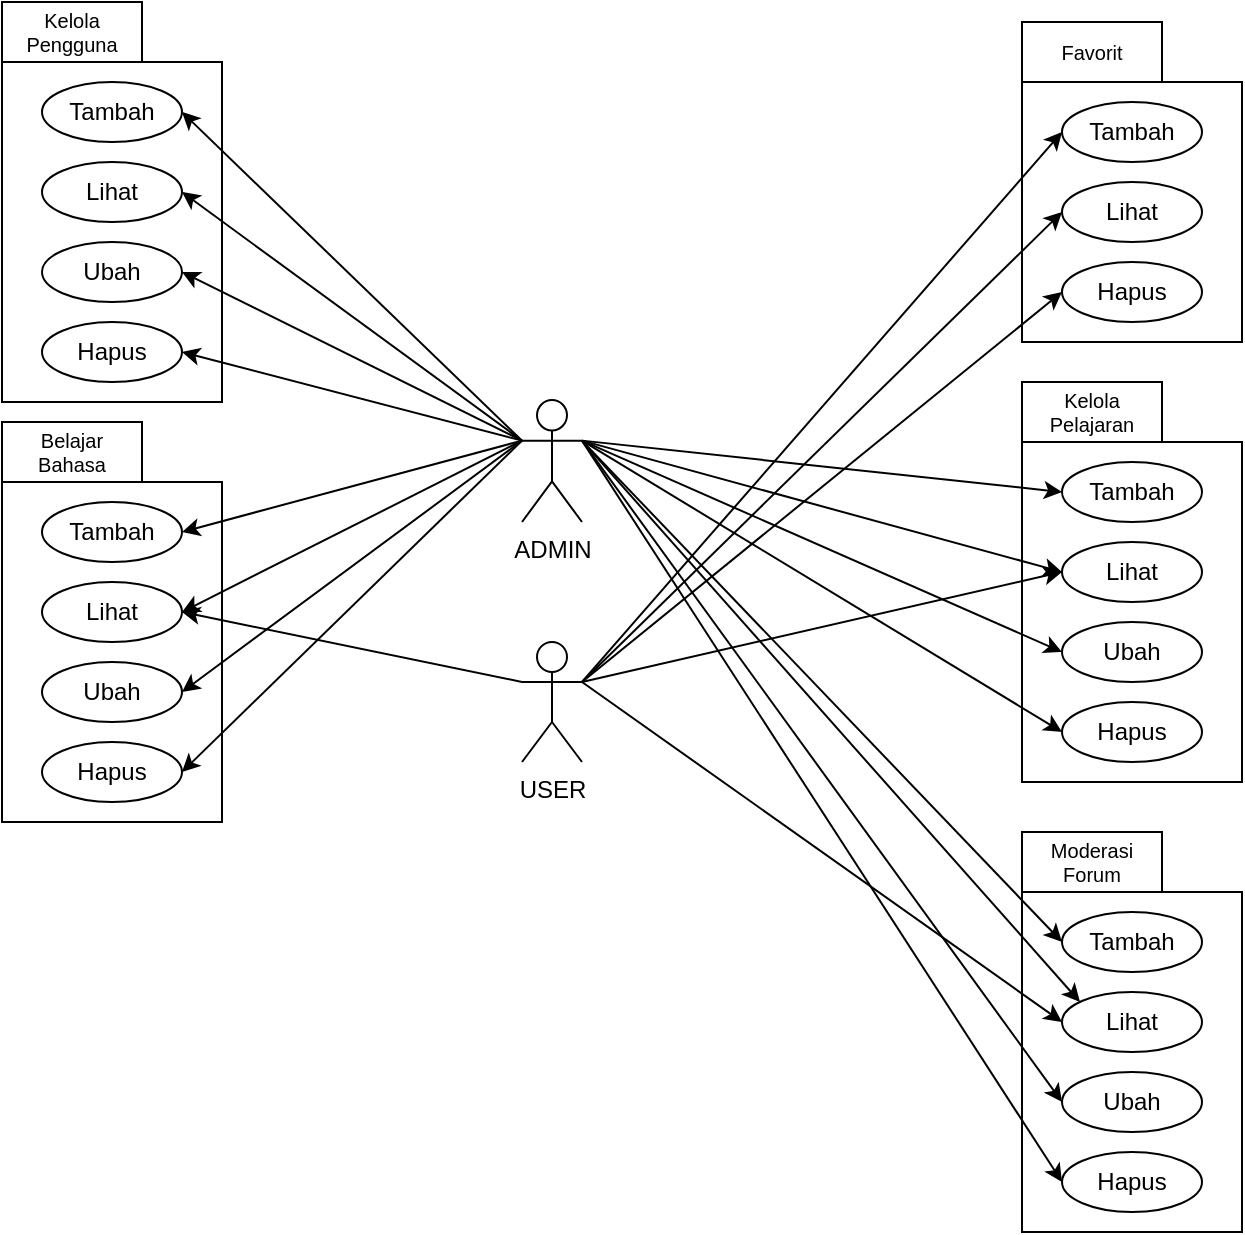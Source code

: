 <mxfile version="24.0.5" type="device">
  <diagram name="Page-1" id="r91gI6UuoR6IAJdptqaR">
    <mxGraphModel dx="1276" dy="743" grid="1" gridSize="10" guides="1" tooltips="1" connect="1" arrows="1" fold="1" page="1" pageScale="1" pageWidth="827" pageHeight="1169" math="0" shadow="0">
      <root>
        <mxCell id="0" />
        <mxCell id="1" parent="0" />
        <mxCell id="-wSuHcWpH3uOeK8MsPi1-1" value="ADMIN" style="shape=umlActor;verticalLabelPosition=bottom;verticalAlign=top;html=1;outlineConnect=0;" vertex="1" parent="1">
          <mxGeometry x="360" y="269" width="30" height="61" as="geometry" />
        </mxCell>
        <mxCell id="-wSuHcWpH3uOeK8MsPi1-2" value="USER" style="shape=umlActor;verticalLabelPosition=bottom;verticalAlign=top;html=1;outlineConnect=0;" vertex="1" parent="1">
          <mxGeometry x="360" y="390" width="30" height="60" as="geometry" />
        </mxCell>
        <mxCell id="-wSuHcWpH3uOeK8MsPi1-18" value="" style="group" vertex="1" connectable="0" parent="1">
          <mxGeometry x="100" y="280" width="110" height="200" as="geometry" />
        </mxCell>
        <mxCell id="-wSuHcWpH3uOeK8MsPi1-10" value="" style="whiteSpace=wrap;html=1;" vertex="1" parent="-wSuHcWpH3uOeK8MsPi1-18">
          <mxGeometry y="30" width="110" height="170" as="geometry" />
        </mxCell>
        <mxCell id="-wSuHcWpH3uOeK8MsPi1-11" value="Belajar&lt;div&gt;Bahasa&lt;/div&gt;" style="whiteSpace=wrap;html=1;fontSize=10;" vertex="1" parent="-wSuHcWpH3uOeK8MsPi1-18">
          <mxGeometry width="70" height="30" as="geometry" />
        </mxCell>
        <mxCell id="-wSuHcWpH3uOeK8MsPi1-12" value="Lihat" style="ellipse;whiteSpace=wrap;html=1;" vertex="1" parent="-wSuHcWpH3uOeK8MsPi1-18">
          <mxGeometry x="20" y="80" width="70" height="30" as="geometry" />
        </mxCell>
        <mxCell id="-wSuHcWpH3uOeK8MsPi1-14" value="Tambah" style="ellipse;whiteSpace=wrap;html=1;" vertex="1" parent="-wSuHcWpH3uOeK8MsPi1-18">
          <mxGeometry x="20" y="40" width="70" height="30" as="geometry" />
        </mxCell>
        <mxCell id="-wSuHcWpH3uOeK8MsPi1-15" value="Ubah" style="ellipse;whiteSpace=wrap;html=1;" vertex="1" parent="-wSuHcWpH3uOeK8MsPi1-18">
          <mxGeometry x="20" y="120" width="70" height="30" as="geometry" />
        </mxCell>
        <mxCell id="-wSuHcWpH3uOeK8MsPi1-16" value="Hapus" style="ellipse;whiteSpace=wrap;html=1;" vertex="1" parent="-wSuHcWpH3uOeK8MsPi1-18">
          <mxGeometry x="20" y="160" width="70" height="30" as="geometry" />
        </mxCell>
        <mxCell id="-wSuHcWpH3uOeK8MsPi1-21" value="" style="group" vertex="1" connectable="0" parent="1">
          <mxGeometry x="610" y="260" width="110" height="200" as="geometry" />
        </mxCell>
        <mxCell id="-wSuHcWpH3uOeK8MsPi1-22" value="" style="whiteSpace=wrap;html=1;" vertex="1" parent="-wSuHcWpH3uOeK8MsPi1-21">
          <mxGeometry y="30" width="110" height="170" as="geometry" />
        </mxCell>
        <mxCell id="-wSuHcWpH3uOeK8MsPi1-23" value="Kelola&lt;div&gt;Pelajaran&lt;/div&gt;" style="whiteSpace=wrap;html=1;fontSize=10;" vertex="1" parent="-wSuHcWpH3uOeK8MsPi1-21">
          <mxGeometry width="70" height="30" as="geometry" />
        </mxCell>
        <mxCell id="-wSuHcWpH3uOeK8MsPi1-24" value="Lihat" style="ellipse;whiteSpace=wrap;html=1;" vertex="1" parent="-wSuHcWpH3uOeK8MsPi1-21">
          <mxGeometry x="20" y="80" width="70" height="30" as="geometry" />
        </mxCell>
        <mxCell id="-wSuHcWpH3uOeK8MsPi1-25" value="Tambah" style="ellipse;whiteSpace=wrap;html=1;" vertex="1" parent="-wSuHcWpH3uOeK8MsPi1-21">
          <mxGeometry x="20" y="40" width="70" height="30" as="geometry" />
        </mxCell>
        <mxCell id="-wSuHcWpH3uOeK8MsPi1-26" value="Ubah" style="ellipse;whiteSpace=wrap;html=1;" vertex="1" parent="-wSuHcWpH3uOeK8MsPi1-21">
          <mxGeometry x="20" y="120" width="70" height="30" as="geometry" />
        </mxCell>
        <mxCell id="-wSuHcWpH3uOeK8MsPi1-27" value="Hapus" style="ellipse;whiteSpace=wrap;html=1;" vertex="1" parent="-wSuHcWpH3uOeK8MsPi1-21">
          <mxGeometry x="20" y="160" width="70" height="30" as="geometry" />
        </mxCell>
        <mxCell id="-wSuHcWpH3uOeK8MsPi1-28" value="" style="group" vertex="1" connectable="0" parent="1">
          <mxGeometry x="100" y="70" width="110" height="200" as="geometry" />
        </mxCell>
        <mxCell id="-wSuHcWpH3uOeK8MsPi1-29" value="" style="whiteSpace=wrap;html=1;" vertex="1" parent="-wSuHcWpH3uOeK8MsPi1-28">
          <mxGeometry y="30" width="110" height="170" as="geometry" />
        </mxCell>
        <mxCell id="-wSuHcWpH3uOeK8MsPi1-30" value="Kelola Pengguna" style="whiteSpace=wrap;html=1;fontSize=10;" vertex="1" parent="-wSuHcWpH3uOeK8MsPi1-28">
          <mxGeometry width="70" height="30" as="geometry" />
        </mxCell>
        <mxCell id="-wSuHcWpH3uOeK8MsPi1-31" value="Lihat" style="ellipse;whiteSpace=wrap;html=1;" vertex="1" parent="-wSuHcWpH3uOeK8MsPi1-28">
          <mxGeometry x="20" y="80" width="70" height="30" as="geometry" />
        </mxCell>
        <mxCell id="-wSuHcWpH3uOeK8MsPi1-32" value="Tambah" style="ellipse;whiteSpace=wrap;html=1;" vertex="1" parent="-wSuHcWpH3uOeK8MsPi1-28">
          <mxGeometry x="20" y="40" width="70" height="30" as="geometry" />
        </mxCell>
        <mxCell id="-wSuHcWpH3uOeK8MsPi1-33" value="Ubah" style="ellipse;whiteSpace=wrap;html=1;" vertex="1" parent="-wSuHcWpH3uOeK8MsPi1-28">
          <mxGeometry x="20" y="120" width="70" height="30" as="geometry" />
        </mxCell>
        <mxCell id="-wSuHcWpH3uOeK8MsPi1-34" value="Hapus" style="ellipse;whiteSpace=wrap;html=1;" vertex="1" parent="-wSuHcWpH3uOeK8MsPi1-28">
          <mxGeometry x="20" y="160" width="70" height="30" as="geometry" />
        </mxCell>
        <mxCell id="-wSuHcWpH3uOeK8MsPi1-35" value="" style="group" vertex="1" connectable="0" parent="1">
          <mxGeometry x="610" y="485" width="110" height="200" as="geometry" />
        </mxCell>
        <mxCell id="-wSuHcWpH3uOeK8MsPi1-36" value="" style="whiteSpace=wrap;html=1;" vertex="1" parent="-wSuHcWpH3uOeK8MsPi1-35">
          <mxGeometry y="30" width="110" height="170" as="geometry" />
        </mxCell>
        <mxCell id="-wSuHcWpH3uOeK8MsPi1-37" value="Moderasi Forum" style="whiteSpace=wrap;html=1;fontSize=10;" vertex="1" parent="-wSuHcWpH3uOeK8MsPi1-35">
          <mxGeometry width="70" height="30" as="geometry" />
        </mxCell>
        <mxCell id="-wSuHcWpH3uOeK8MsPi1-38" value="Lihat" style="ellipse;whiteSpace=wrap;html=1;" vertex="1" parent="-wSuHcWpH3uOeK8MsPi1-35">
          <mxGeometry x="20" y="80" width="70" height="30" as="geometry" />
        </mxCell>
        <mxCell id="-wSuHcWpH3uOeK8MsPi1-39" value="Tambah" style="ellipse;whiteSpace=wrap;html=1;" vertex="1" parent="-wSuHcWpH3uOeK8MsPi1-35">
          <mxGeometry x="20" y="40" width="70" height="30" as="geometry" />
        </mxCell>
        <mxCell id="-wSuHcWpH3uOeK8MsPi1-40" value="Ubah" style="ellipse;whiteSpace=wrap;html=1;" vertex="1" parent="-wSuHcWpH3uOeK8MsPi1-35">
          <mxGeometry x="20" y="120" width="70" height="30" as="geometry" />
        </mxCell>
        <mxCell id="-wSuHcWpH3uOeK8MsPi1-41" value="Hapus" style="ellipse;whiteSpace=wrap;html=1;" vertex="1" parent="-wSuHcWpH3uOeK8MsPi1-35">
          <mxGeometry x="20" y="160" width="70" height="30" as="geometry" />
        </mxCell>
        <mxCell id="-wSuHcWpH3uOeK8MsPi1-43" value="" style="whiteSpace=wrap;html=1;" vertex="1" parent="1">
          <mxGeometry x="610" y="110" width="110" height="130" as="geometry" />
        </mxCell>
        <mxCell id="-wSuHcWpH3uOeK8MsPi1-44" value="Favorit" style="whiteSpace=wrap;html=1;fontSize=10;" vertex="1" parent="1">
          <mxGeometry x="610" y="80" width="70" height="30" as="geometry" />
        </mxCell>
        <mxCell id="-wSuHcWpH3uOeK8MsPi1-45" value="Lihat" style="ellipse;whiteSpace=wrap;html=1;" vertex="1" parent="1">
          <mxGeometry x="630" y="160" width="70" height="30" as="geometry" />
        </mxCell>
        <mxCell id="-wSuHcWpH3uOeK8MsPi1-46" value="Tambah" style="ellipse;whiteSpace=wrap;html=1;" vertex="1" parent="1">
          <mxGeometry x="630" y="120" width="70" height="30" as="geometry" />
        </mxCell>
        <mxCell id="-wSuHcWpH3uOeK8MsPi1-48" value="Hapus" style="ellipse;whiteSpace=wrap;html=1;" vertex="1" parent="1">
          <mxGeometry x="630" y="200" width="70" height="30" as="geometry" />
        </mxCell>
        <mxCell id="-wSuHcWpH3uOeK8MsPi1-52" value="" style="endArrow=classic;html=1;rounded=0;exitX=0;exitY=0.333;exitDx=0;exitDy=0;exitPerimeter=0;entryX=1;entryY=0.5;entryDx=0;entryDy=0;" edge="1" parent="1" source="-wSuHcWpH3uOeK8MsPi1-1" target="-wSuHcWpH3uOeK8MsPi1-32">
          <mxGeometry width="50" height="50" relative="1" as="geometry">
            <mxPoint x="330" y="290" as="sourcePoint" />
            <mxPoint x="380" y="240" as="targetPoint" />
          </mxGeometry>
        </mxCell>
        <mxCell id="-wSuHcWpH3uOeK8MsPi1-53" value="" style="endArrow=classic;html=1;rounded=0;exitX=0;exitY=0.333;exitDx=0;exitDy=0;exitPerimeter=0;entryX=1;entryY=0.5;entryDx=0;entryDy=0;" edge="1" parent="1" source="-wSuHcWpH3uOeK8MsPi1-1" target="-wSuHcWpH3uOeK8MsPi1-31">
          <mxGeometry width="50" height="50" relative="1" as="geometry">
            <mxPoint x="370" y="210" as="sourcePoint" />
            <mxPoint x="240" y="125" as="targetPoint" />
          </mxGeometry>
        </mxCell>
        <mxCell id="-wSuHcWpH3uOeK8MsPi1-54" value="" style="endArrow=classic;html=1;rounded=0;exitX=0;exitY=0.333;exitDx=0;exitDy=0;exitPerimeter=0;entryX=1;entryY=0.5;entryDx=0;entryDy=0;" edge="1" parent="1" source="-wSuHcWpH3uOeK8MsPi1-1" target="-wSuHcWpH3uOeK8MsPi1-33">
          <mxGeometry width="50" height="50" relative="1" as="geometry">
            <mxPoint x="380" y="220" as="sourcePoint" />
            <mxPoint x="250" y="135" as="targetPoint" />
          </mxGeometry>
        </mxCell>
        <mxCell id="-wSuHcWpH3uOeK8MsPi1-55" value="" style="endArrow=classic;html=1;rounded=0;exitX=0;exitY=0.333;exitDx=0;exitDy=0;exitPerimeter=0;entryX=1;entryY=0.5;entryDx=0;entryDy=0;" edge="1" parent="1" source="-wSuHcWpH3uOeK8MsPi1-1" target="-wSuHcWpH3uOeK8MsPi1-34">
          <mxGeometry width="50" height="50" relative="1" as="geometry">
            <mxPoint x="390" y="230" as="sourcePoint" />
            <mxPoint x="260" y="145" as="targetPoint" />
          </mxGeometry>
        </mxCell>
        <mxCell id="-wSuHcWpH3uOeK8MsPi1-56" value="" style="endArrow=classic;html=1;rounded=0;exitX=1;exitY=0.333;exitDx=0;exitDy=0;exitPerimeter=0;entryX=0;entryY=0.5;entryDx=0;entryDy=0;" edge="1" parent="1" source="-wSuHcWpH3uOeK8MsPi1-2" target="-wSuHcWpH3uOeK8MsPi1-46">
          <mxGeometry width="50" height="50" relative="1" as="geometry">
            <mxPoint x="400" y="240" as="sourcePoint" />
            <mxPoint x="270" y="155" as="targetPoint" />
          </mxGeometry>
        </mxCell>
        <mxCell id="-wSuHcWpH3uOeK8MsPi1-57" value="" style="endArrow=classic;html=1;rounded=0;entryX=0;entryY=0.5;entryDx=0;entryDy=0;exitX=1;exitY=0.333;exitDx=0;exitDy=0;exitPerimeter=0;" edge="1" parent="1" source="-wSuHcWpH3uOeK8MsPi1-2" target="-wSuHcWpH3uOeK8MsPi1-45">
          <mxGeometry width="50" height="50" relative="1" as="geometry">
            <mxPoint x="400" y="340" as="sourcePoint" />
            <mxPoint x="510" y="135" as="targetPoint" />
          </mxGeometry>
        </mxCell>
        <mxCell id="-wSuHcWpH3uOeK8MsPi1-58" value="" style="endArrow=classic;html=1;rounded=0;exitX=1;exitY=0.333;exitDx=0;exitDy=0;exitPerimeter=0;entryX=0;entryY=0.5;entryDx=0;entryDy=0;" edge="1" parent="1" source="-wSuHcWpH3uOeK8MsPi1-2" target="-wSuHcWpH3uOeK8MsPi1-48">
          <mxGeometry width="50" height="50" relative="1" as="geometry">
            <mxPoint x="410" y="350" as="sourcePoint" />
            <mxPoint x="520" y="145" as="targetPoint" />
          </mxGeometry>
        </mxCell>
        <mxCell id="-wSuHcWpH3uOeK8MsPi1-59" value="" style="endArrow=classic;html=1;rounded=0;exitX=1;exitY=0.333;exitDx=0;exitDy=0;exitPerimeter=0;entryX=0;entryY=0.5;entryDx=0;entryDy=0;" edge="1" parent="1" source="-wSuHcWpH3uOeK8MsPi1-1" target="-wSuHcWpH3uOeK8MsPi1-25">
          <mxGeometry width="50" height="50" relative="1" as="geometry">
            <mxPoint x="420" y="360" as="sourcePoint" />
            <mxPoint x="530" y="155" as="targetPoint" />
          </mxGeometry>
        </mxCell>
        <mxCell id="-wSuHcWpH3uOeK8MsPi1-60" value="" style="endArrow=classic;html=1;rounded=0;exitX=1;exitY=0.333;exitDx=0;exitDy=0;exitPerimeter=0;entryX=0;entryY=0.5;entryDx=0;entryDy=0;" edge="1" parent="1" source="-wSuHcWpH3uOeK8MsPi1-1" target="-wSuHcWpH3uOeK8MsPi1-24">
          <mxGeometry width="50" height="50" relative="1" as="geometry">
            <mxPoint x="430" y="370" as="sourcePoint" />
            <mxPoint x="540" y="165" as="targetPoint" />
          </mxGeometry>
        </mxCell>
        <mxCell id="-wSuHcWpH3uOeK8MsPi1-61" value="" style="endArrow=classic;html=1;rounded=0;entryX=0;entryY=0.5;entryDx=0;entryDy=0;exitX=1;exitY=0.333;exitDx=0;exitDy=0;exitPerimeter=0;" edge="1" parent="1" source="-wSuHcWpH3uOeK8MsPi1-1" target="-wSuHcWpH3uOeK8MsPi1-26">
          <mxGeometry width="50" height="50" relative="1" as="geometry">
            <mxPoint x="390" y="200" as="sourcePoint" />
            <mxPoint x="550" y="175" as="targetPoint" />
          </mxGeometry>
        </mxCell>
        <mxCell id="-wSuHcWpH3uOeK8MsPi1-62" value="" style="endArrow=classic;html=1;rounded=0;exitX=1;exitY=0.333;exitDx=0;exitDy=0;exitPerimeter=0;entryX=0;entryY=0.5;entryDx=0;entryDy=0;" edge="1" parent="1" source="-wSuHcWpH3uOeK8MsPi1-1" target="-wSuHcWpH3uOeK8MsPi1-27">
          <mxGeometry width="50" height="50" relative="1" as="geometry">
            <mxPoint x="450" y="390" as="sourcePoint" />
            <mxPoint x="560" y="185" as="targetPoint" />
          </mxGeometry>
        </mxCell>
        <mxCell id="-wSuHcWpH3uOeK8MsPi1-63" value="" style="endArrow=classic;html=1;rounded=0;exitX=1;exitY=0.333;exitDx=0;exitDy=0;exitPerimeter=0;entryX=0;entryY=0.5;entryDx=0;entryDy=0;" edge="1" parent="1" source="-wSuHcWpH3uOeK8MsPi1-2" target="-wSuHcWpH3uOeK8MsPi1-24">
          <mxGeometry width="50" height="50" relative="1" as="geometry">
            <mxPoint x="460" y="400" as="sourcePoint" />
            <mxPoint x="570" y="195" as="targetPoint" />
          </mxGeometry>
        </mxCell>
        <mxCell id="-wSuHcWpH3uOeK8MsPi1-67" value="" style="endArrow=classic;html=1;rounded=0;exitX=0;exitY=0.333;exitDx=0;exitDy=0;exitPerimeter=0;entryX=1;entryY=0.5;entryDx=0;entryDy=0;" edge="1" parent="1" source="-wSuHcWpH3uOeK8MsPi1-2" target="-wSuHcWpH3uOeK8MsPi1-12">
          <mxGeometry width="50" height="50" relative="1" as="geometry">
            <mxPoint x="370" y="340" as="sourcePoint" />
            <mxPoint x="240" y="415" as="targetPoint" />
          </mxGeometry>
        </mxCell>
        <mxCell id="-wSuHcWpH3uOeK8MsPi1-68" value="" style="endArrow=classic;html=1;rounded=0;exitX=0;exitY=0.333;exitDx=0;exitDy=0;exitPerimeter=0;entryX=1;entryY=0.5;entryDx=0;entryDy=0;" edge="1" parent="1" source="-wSuHcWpH3uOeK8MsPi1-1" target="-wSuHcWpH3uOeK8MsPi1-15">
          <mxGeometry width="50" height="50" relative="1" as="geometry">
            <mxPoint x="380" y="350" as="sourcePoint" />
            <mxPoint x="250" y="425" as="targetPoint" />
          </mxGeometry>
        </mxCell>
        <mxCell id="-wSuHcWpH3uOeK8MsPi1-69" value="" style="endArrow=classic;html=1;rounded=0;exitX=0;exitY=0.333;exitDx=0;exitDy=0;exitPerimeter=0;entryX=1;entryY=0.5;entryDx=0;entryDy=0;" edge="1" parent="1" source="-wSuHcWpH3uOeK8MsPi1-1" target="-wSuHcWpH3uOeK8MsPi1-16">
          <mxGeometry width="50" height="50" relative="1" as="geometry">
            <mxPoint x="390" y="360" as="sourcePoint" />
            <mxPoint x="260" y="435" as="targetPoint" />
          </mxGeometry>
        </mxCell>
        <mxCell id="-wSuHcWpH3uOeK8MsPi1-70" value="" style="endArrow=classic;html=1;rounded=0;exitX=1;exitY=0.333;exitDx=0;exitDy=0;exitPerimeter=0;entryX=0;entryY=0.5;entryDx=0;entryDy=0;" edge="1" parent="1" source="-wSuHcWpH3uOeK8MsPi1-2" target="-wSuHcWpH3uOeK8MsPi1-38">
          <mxGeometry width="50" height="50" relative="1" as="geometry">
            <mxPoint x="400" y="370" as="sourcePoint" />
            <mxPoint x="270" y="445" as="targetPoint" />
          </mxGeometry>
        </mxCell>
        <mxCell id="-wSuHcWpH3uOeK8MsPi1-71" value="" style="endArrow=classic;html=1;rounded=0;exitX=0;exitY=0.333;exitDx=0;exitDy=0;exitPerimeter=0;entryX=1;entryY=0.5;entryDx=0;entryDy=0;" edge="1" parent="1" source="-wSuHcWpH3uOeK8MsPi1-1" target="-wSuHcWpH3uOeK8MsPi1-12">
          <mxGeometry width="50" height="50" relative="1" as="geometry">
            <mxPoint x="410" y="380" as="sourcePoint" />
            <mxPoint x="280" y="455" as="targetPoint" />
          </mxGeometry>
        </mxCell>
        <mxCell id="-wSuHcWpH3uOeK8MsPi1-72" value="" style="endArrow=classic;html=1;rounded=0;exitX=0;exitY=0.333;exitDx=0;exitDy=0;exitPerimeter=0;entryX=1;entryY=0.5;entryDx=0;entryDy=0;" edge="1" parent="1" source="-wSuHcWpH3uOeK8MsPi1-1" target="-wSuHcWpH3uOeK8MsPi1-14">
          <mxGeometry width="50" height="50" relative="1" as="geometry">
            <mxPoint x="420" y="390" as="sourcePoint" />
            <mxPoint x="290" y="465" as="targetPoint" />
          </mxGeometry>
        </mxCell>
        <mxCell id="-wSuHcWpH3uOeK8MsPi1-74" value="" style="endArrow=classic;html=1;rounded=0;exitX=1;exitY=0.333;exitDx=0;exitDy=0;exitPerimeter=0;entryX=0;entryY=0.5;entryDx=0;entryDy=0;" edge="1" parent="1" source="-wSuHcWpH3uOeK8MsPi1-1" target="-wSuHcWpH3uOeK8MsPi1-39">
          <mxGeometry width="50" height="50" relative="1" as="geometry">
            <mxPoint x="400" y="340" as="sourcePoint" />
            <mxPoint x="450" y="550" as="targetPoint" />
          </mxGeometry>
        </mxCell>
        <mxCell id="-wSuHcWpH3uOeK8MsPi1-75" value="" style="endArrow=classic;html=1;rounded=0;exitX=1;exitY=0.333;exitDx=0;exitDy=0;exitPerimeter=0;" edge="1" parent="1" source="-wSuHcWpH3uOeK8MsPi1-1">
          <mxGeometry width="50" height="50" relative="1" as="geometry">
            <mxPoint x="410" y="350" as="sourcePoint" />
            <mxPoint x="639" y="570" as="targetPoint" />
          </mxGeometry>
        </mxCell>
        <mxCell id="-wSuHcWpH3uOeK8MsPi1-76" value="" style="endArrow=classic;html=1;rounded=0;exitX=1;exitY=0.333;exitDx=0;exitDy=0;exitPerimeter=0;entryX=0;entryY=0.5;entryDx=0;entryDy=0;" edge="1" parent="1" source="-wSuHcWpH3uOeK8MsPi1-1" target="-wSuHcWpH3uOeK8MsPi1-40">
          <mxGeometry width="50" height="50" relative="1" as="geometry">
            <mxPoint x="420" y="360" as="sourcePoint" />
            <mxPoint x="600" y="610" as="targetPoint" />
          </mxGeometry>
        </mxCell>
        <mxCell id="-wSuHcWpH3uOeK8MsPi1-77" value="" style="endArrow=classic;html=1;rounded=0;exitX=1;exitY=0.333;exitDx=0;exitDy=0;exitPerimeter=0;entryX=0;entryY=0.5;entryDx=0;entryDy=0;" edge="1" parent="1" source="-wSuHcWpH3uOeK8MsPi1-1" target="-wSuHcWpH3uOeK8MsPi1-41">
          <mxGeometry width="50" height="50" relative="1" as="geometry">
            <mxPoint x="430" y="370" as="sourcePoint" />
            <mxPoint x="610" y="620" as="targetPoint" />
          </mxGeometry>
        </mxCell>
      </root>
    </mxGraphModel>
  </diagram>
</mxfile>
